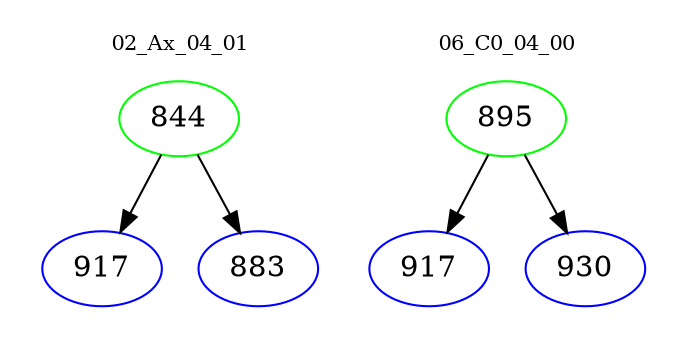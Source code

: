 digraph{
subgraph cluster_0 {
color = white
label = "02_Ax_04_01";
fontsize=10;
T0_844 [label="844", color="green"]
T0_844 -> T0_917 [color="black"]
T0_917 [label="917", color="blue"]
T0_844 -> T0_883 [color="black"]
T0_883 [label="883", color="blue"]
}
subgraph cluster_1 {
color = white
label = "06_C0_04_00";
fontsize=10;
T1_895 [label="895", color="green"]
T1_895 -> T1_917 [color="black"]
T1_917 [label="917", color="blue"]
T1_895 -> T1_930 [color="black"]
T1_930 [label="930", color="blue"]
}
}
